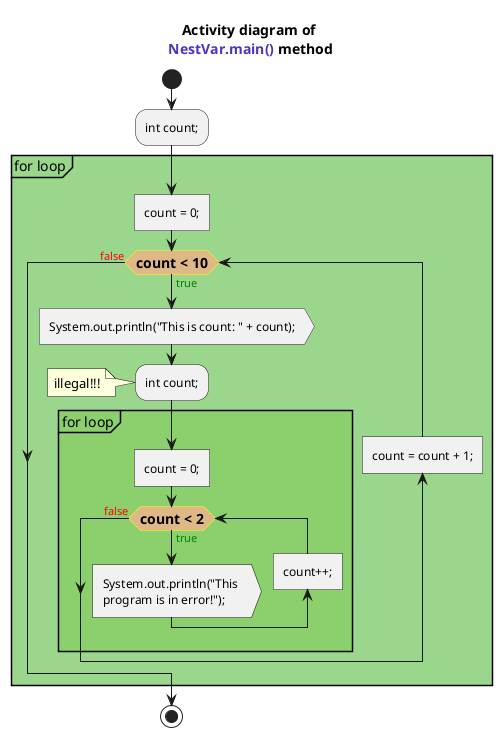 @startuml
<style>
    Activity {
        FontSize 12
        diamond {
            LineColor yellow
            BackgroundColor burlywood
            FontSize 14
            FontStyle bold
        }
    }
</style>
title Activity diagram of \n<font name=monospace><color #5132be>NestVar.main()</color></font> method

start

:int count;;

partition #9bd68d for loop {
    :count = 0;; <<task>>
    while(count < 10) is (<color:green>true)
        :System.out.println("This is count: " + count);; <<output>>
        :int count;;
        note : illegal!!!

        partition #8cd06d for loop {
            :count = 0;; <<task>>
            while(count < 2) is (<color:green>true)
                :System.out.println("This \nprogram is in error!");; <<output>>
                backward:count++;; <<task>>
            endwhile (<color:red>false)
        }

        backward:count = count + 1;; <<task>>
    endwhile (<color:red>false)
}

stop
@enduml